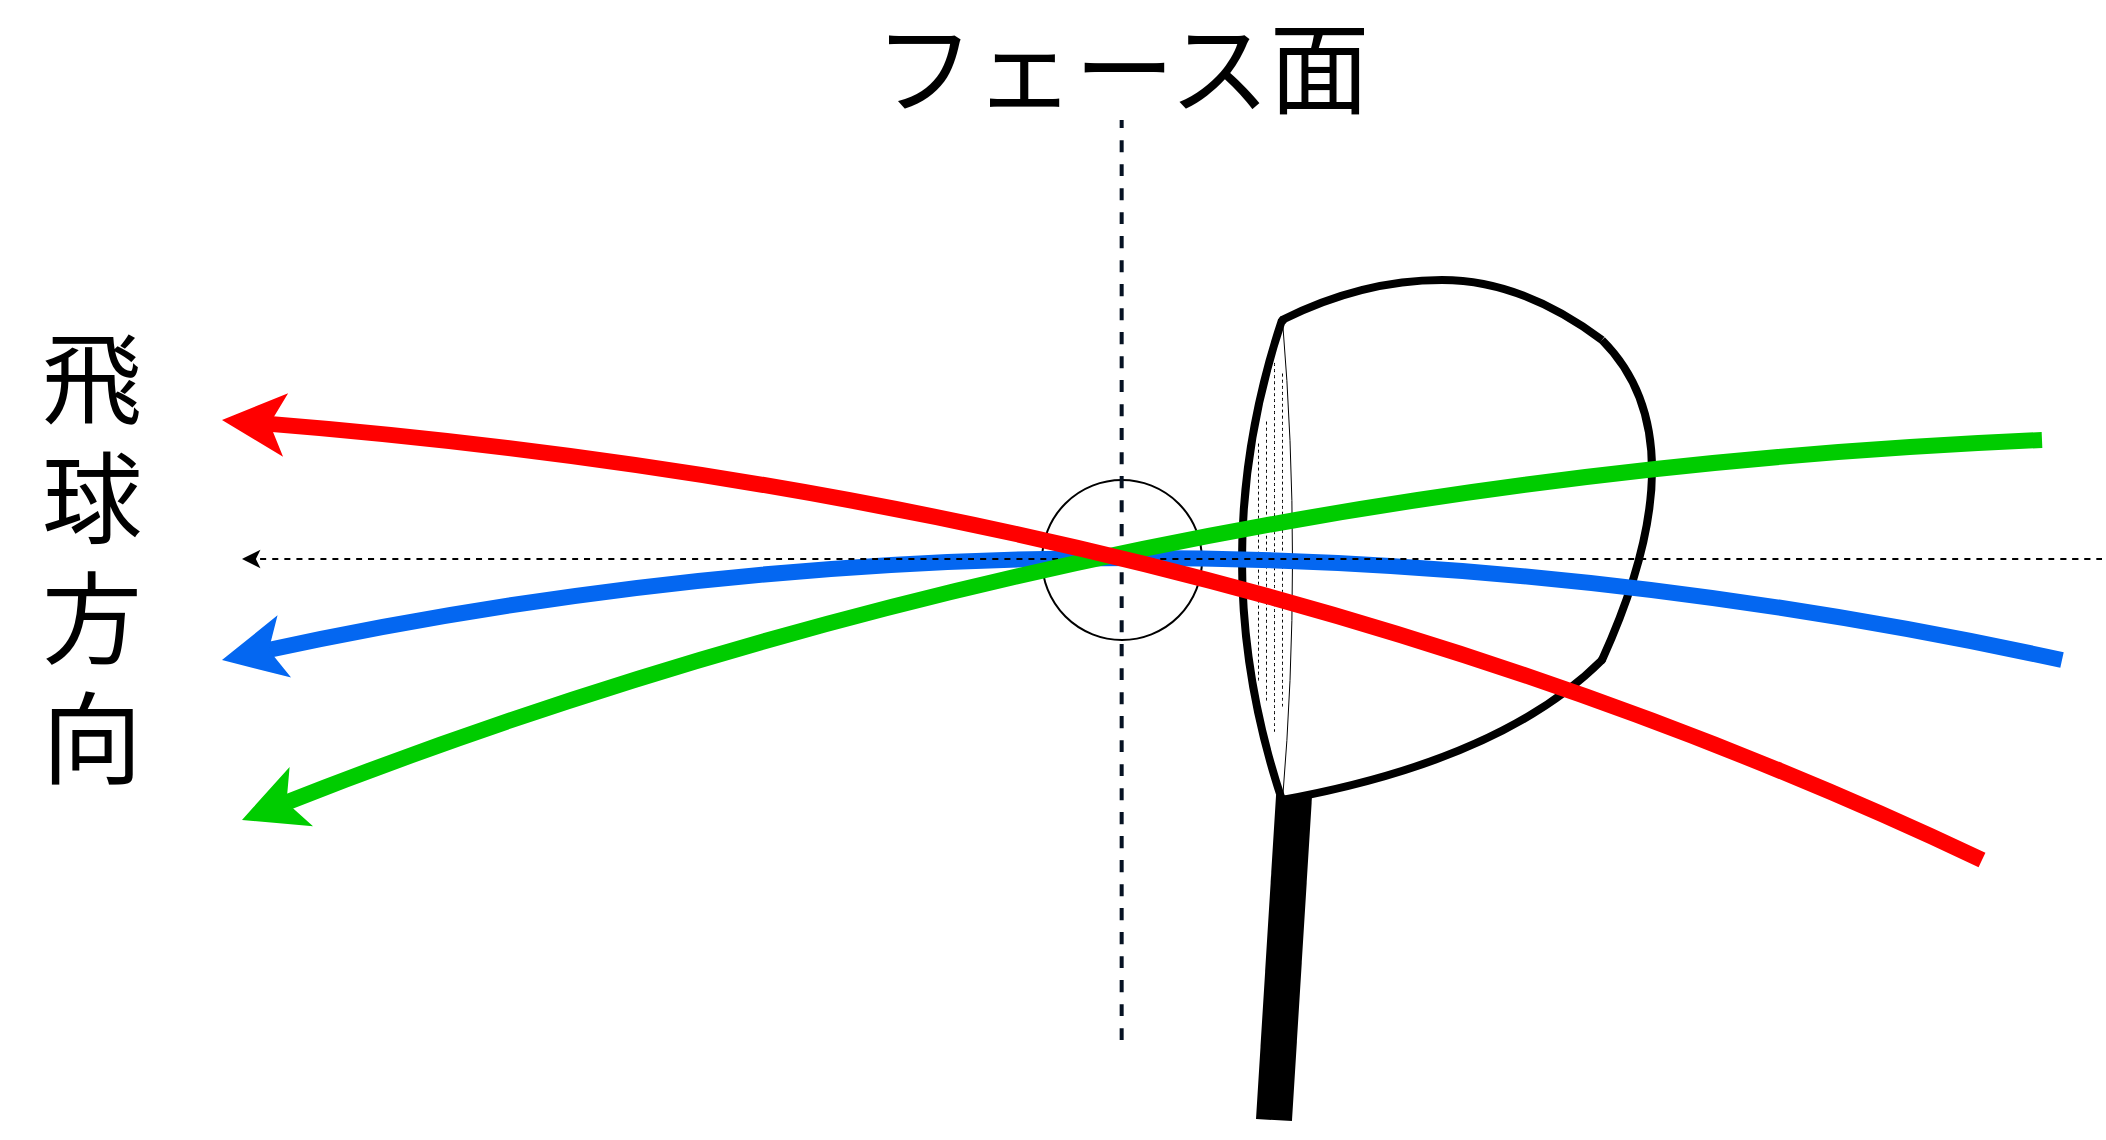 <mxfile version="20.7.4" type="device"><diagram id="BJJi5sdNTHzhZvvTFUYF" name="ページ1"><mxGraphModel dx="2238" dy="2176" grid="1" gridSize="10" guides="1" tooltips="1" connect="0" arrows="0" fold="1" page="1" pageScale="1" pageWidth="827" pageHeight="1169" math="0" shadow="0"><root><mxCell id="0"/><mxCell id="1" parent="0"/><mxCell id="OM3iOWln_uU7T8mn06a3-1" value="" style="ellipse;whiteSpace=wrap;html=1;aspect=fixed;" vertex="1" parent="1"><mxGeometry x="400" y="520" width="80" height="80" as="geometry"/></mxCell><mxCell id="OM3iOWln_uU7T8mn06a3-5" value="" style="endArrow=none;html=1;curved=1;strokeWidth=4;" edge="1" parent="1"><mxGeometry width="50" height="50" relative="1" as="geometry"><mxPoint x="520" y="680" as="sourcePoint"/><mxPoint x="520" y="440" as="targetPoint"/><Array as="points"><mxPoint x="480" y="560"/></Array></mxGeometry></mxCell><mxCell id="OM3iOWln_uU7T8mn06a3-6" value="" style="endArrow=none;html=1;curved=1;strokeWidth=0.5;" edge="1" parent="1"><mxGeometry width="50" height="50" relative="1" as="geometry"><mxPoint x="520" y="680" as="sourcePoint"/><mxPoint x="520" y="440" as="targetPoint"/><Array as="points"><mxPoint x="530" y="560"/></Array></mxGeometry></mxCell><mxCell id="OM3iOWln_uU7T8mn06a3-7" value="" style="endArrow=none;html=1;strokeWidth=4;curved=1;startArrow=none;" edge="1" parent="1" source="OM3iOWln_uU7T8mn06a3-20"><mxGeometry width="50" height="50" relative="1" as="geometry"><mxPoint x="600" y="420" as="sourcePoint"/><mxPoint x="520" y="440" as="targetPoint"/><Array as="points"/></mxGeometry></mxCell><mxCell id="OM3iOWln_uU7T8mn06a3-8" value="" style="endArrow=none;html=1;strokeWidth=4;curved=1;" edge="1" parent="1"><mxGeometry width="50" height="50" relative="1" as="geometry"><mxPoint x="600" y="420" as="sourcePoint"/><mxPoint x="680" y="450" as="targetPoint"/><Array as="points"><mxPoint x="640" y="420"/></Array></mxGeometry></mxCell><mxCell id="OM3iOWln_uU7T8mn06a3-9" value="" style="endArrow=none;html=1;strokeWidth=4;curved=1;" edge="1" parent="1"><mxGeometry width="50" height="50" relative="1" as="geometry"><mxPoint x="680" y="610" as="sourcePoint"/><mxPoint x="680" y="450" as="targetPoint"/><Array as="points"><mxPoint x="730" y="500"/></Array></mxGeometry></mxCell><mxCell id="OM3iOWln_uU7T8mn06a3-10" value="" style="endArrow=none;html=1;strokeWidth=4;curved=1;" edge="1" parent="1"><mxGeometry width="50" height="50" relative="1" as="geometry"><mxPoint x="520" y="680" as="sourcePoint"/><mxPoint x="680" y="610" as="targetPoint"/><Array as="points"><mxPoint x="630" y="660"/></Array></mxGeometry></mxCell><mxCell id="OM3iOWln_uU7T8mn06a3-12" value="" style="endArrow=none;html=1;strokeWidth=0.5;curved=1;dashed=1;" edge="1" parent="1"><mxGeometry width="50" height="50" relative="1" as="geometry"><mxPoint x="520" y="633" as="sourcePoint"/><mxPoint x="520" y="466" as="targetPoint"/></mxGeometry></mxCell><mxCell id="OM3iOWln_uU7T8mn06a3-13" value="" style="endArrow=none;html=1;strokeWidth=0.5;curved=1;dashed=1;" edge="1" parent="1"><mxGeometry width="50" height="50" relative="1" as="geometry"><mxPoint x="516" y="645.704" as="sourcePoint"/><mxPoint x="516" y="461" as="targetPoint"/></mxGeometry></mxCell><mxCell id="OM3iOWln_uU7T8mn06a3-14" value="" style="endArrow=none;html=1;dashed=1;strokeWidth=0.5;curved=1;fontStyle=2" edge="1" parent="1"><mxGeometry width="50" height="50" relative="1" as="geometry"><mxPoint x="512" y="630" as="sourcePoint"/><mxPoint x="512" y="490" as="targetPoint"/></mxGeometry></mxCell><mxCell id="OM3iOWln_uU7T8mn06a3-15" value="" style="endArrow=none;html=1;dashed=1;strokeWidth=0.5;curved=1;" edge="1" parent="1"><mxGeometry width="50" height="50" relative="1" as="geometry"><mxPoint x="508" y="620" as="sourcePoint"/><mxPoint x="508" y="500" as="targetPoint"/></mxGeometry></mxCell><mxCell id="OM3iOWln_uU7T8mn06a3-16" value="" style="endArrow=none;html=1;strokeWidth=18;curved=1;" edge="1" parent="1"><mxGeometry x="1" y="-262" width="50" height="50" relative="1" as="geometry"><mxPoint x="516" y="840" as="sourcePoint"/><mxPoint x="526" y="678" as="targetPoint"/><mxPoint x="4" y="-365" as="offset"/></mxGeometry></mxCell><mxCell id="OM3iOWln_uU7T8mn06a3-20" value="" style="shape=waypoint;sketch=0;size=6;pointerEvents=1;points=[];fillColor=none;resizable=0;rotatable=0;perimeter=centerPerimeter;snapToPoint=1;rounded=1;fillStyle=auto;strokeColor=default;strokeWidth=0.2;" vertex="1" parent="1"><mxGeometry x="500" y="420" width="40" height="40" as="geometry"/></mxCell><mxCell id="OM3iOWln_uU7T8mn06a3-21" value="" style="endArrow=none;html=1;strokeWidth=4;curved=1;" edge="1" parent="1" target="OM3iOWln_uU7T8mn06a3-20"><mxGeometry width="50" height="50" relative="1" as="geometry"><mxPoint x="600" y="420" as="sourcePoint"/><mxPoint x="520" y="440" as="targetPoint"/><Array as="points"><mxPoint x="560" y="420"/></Array></mxGeometry></mxCell><mxCell id="OM3iOWln_uU7T8mn06a3-25" value="&lt;font style=&quot;font-size: 19px;&quot;&gt;・&lt;/font&gt;" style="whiteSpace=wrap;html=1;rounded=1;fillStyle=auto;strokeColor=none;strokeWidth=0.2;fillColor=none;" vertex="1" parent="1"><mxGeometry x="620" y="581" width="120" height="60" as="geometry"/></mxCell><mxCell id="OM3iOWln_uU7T8mn06a3-26" value="" style="endArrow=classic;html=1;strokeWidth=8;fontSize=19;curved=1;fillColor=#dae8fc;strokeColor=#0467f1;" edge="1" parent="1"><mxGeometry width="50" height="50" relative="1" as="geometry"><mxPoint x="910" y="610" as="sourcePoint"/><mxPoint x="-10" y="610" as="targetPoint"/><Array as="points"><mxPoint x="450" y="510"/></Array></mxGeometry></mxCell><mxCell id="OM3iOWln_uU7T8mn06a3-27" value="" style="endArrow=classic;html=1;strokeWidth=1;fontSize=19;curved=1;dashed=1;" edge="1" parent="1"><mxGeometry width="50" height="50" relative="1" as="geometry"><mxPoint x="930" y="559.47" as="sourcePoint"/><mxPoint y="559.47" as="targetPoint"/></mxGeometry></mxCell><mxCell id="OM3iOWln_uU7T8mn06a3-29" value="" style="endArrow=none;html=1;dashed=1;strokeColor=#061223;strokeWidth=2;fontSize=19;curved=1;" edge="1" parent="1"><mxGeometry width="50" height="50" relative="1" as="geometry"><mxPoint x="439.83" y="800" as="sourcePoint"/><mxPoint x="439.83" y="340" as="targetPoint"/></mxGeometry></mxCell><mxCell id="OM3iOWln_uU7T8mn06a3-30" value="&lt;font style=&quot;font-size: 50px;&quot;&gt;飛球方向&lt;/font&gt;" style="text;html=1;strokeColor=none;fillColor=none;align=center;verticalAlign=middle;whiteSpace=wrap;rounded=0;fillStyle=auto;strokeWidth=0.2;fontSize=19;rotation=90;horizontal=0;" vertex="1" parent="1"><mxGeometry x="-270" y="515" width="390" height="90" as="geometry"/></mxCell><mxCell id="OM3iOWln_uU7T8mn06a3-31" value="&lt;font style=&quot;font-size: 50px;&quot;&gt;フェース面&lt;/font&gt;" style="text;html=1;strokeColor=none;fillColor=none;align=center;verticalAlign=middle;whiteSpace=wrap;rounded=0;fillStyle=auto;strokeWidth=0.2;fontSize=49;" vertex="1" parent="1"><mxGeometry x="285" y="280" width="310" height="70" as="geometry"/></mxCell><mxCell id="OM3iOWln_uU7T8mn06a3-33" value="" style="endArrow=classic;html=1;strokeColor=#00CC00;strokeWidth=8;fontSize=50;curved=1;" edge="1" parent="1"><mxGeometry width="50" height="50" relative="1" as="geometry"><mxPoint x="900" y="500" as="sourcePoint"/><mxPoint y="690" as="targetPoint"/><Array as="points"><mxPoint x="430" y="520"/></Array></mxGeometry></mxCell><mxCell id="OM3iOWln_uU7T8mn06a3-32" value="" style="endArrow=classic;html=1;strokeColor=#FF0000;strokeWidth=8;fontSize=50;curved=1;" edge="1" parent="1"><mxGeometry width="50" height="50" relative="1" as="geometry"><mxPoint x="870" y="710" as="sourcePoint"/><mxPoint x="-10" y="490" as="targetPoint"/><Array as="points"><mxPoint x="490" y="530"/></Array></mxGeometry></mxCell></root></mxGraphModel></diagram></mxfile>